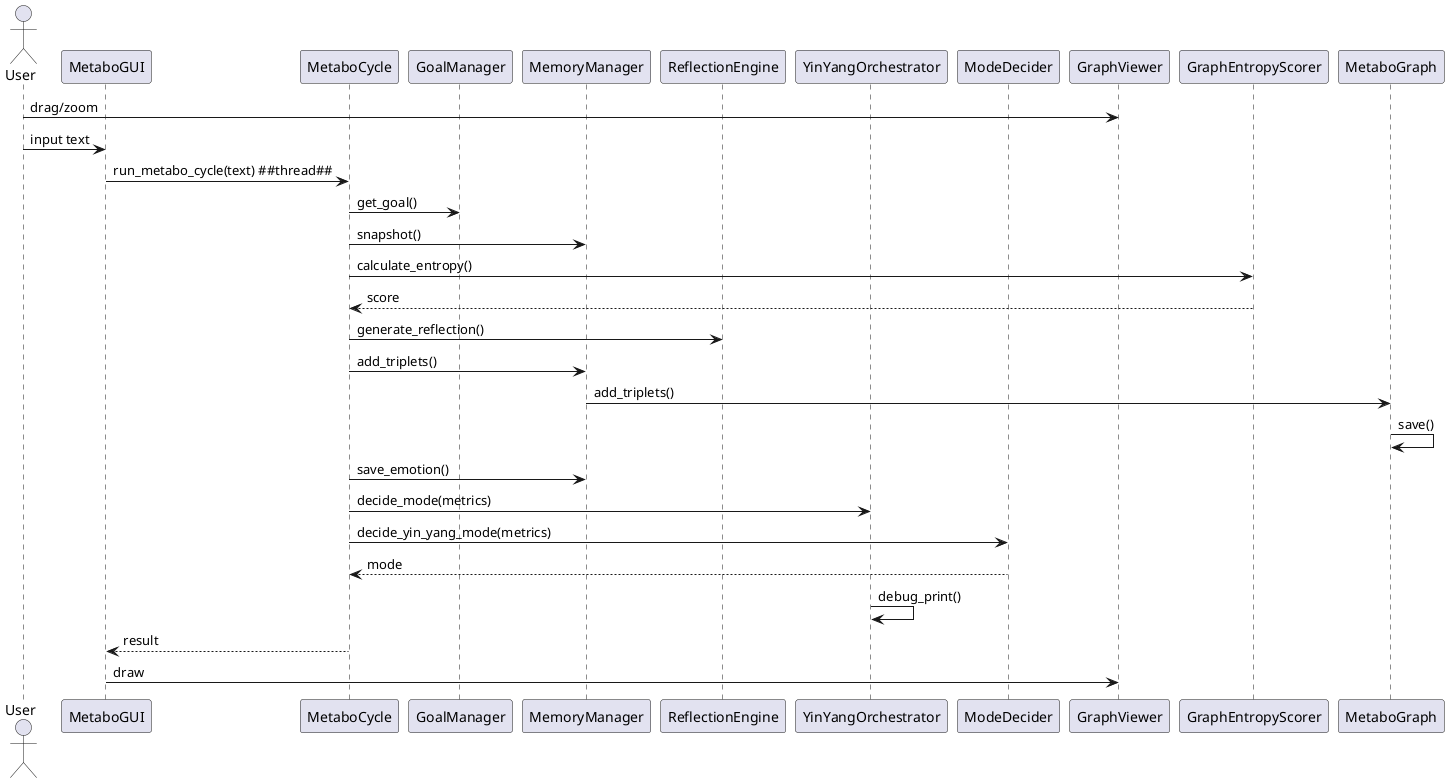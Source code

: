 @startuml
'/ updated after emotion-mode fix
actor User
participant MetaboGUI
participant MetaboCycle
participant GoalManager
participant MemoryManager
participant ReflectionEngine
participant YinYangOrchestrator
participant ModeDecider
participant GraphViewer
participant GraphEntropyScorer
User -> GraphViewer: drag/zoom
User -> MetaboGUI: input text
MetaboGUI -> MetaboCycle: run_metabo_cycle(text) ##thread##
MetaboCycle -> GoalManager: get_goal()
MetaboCycle -> MemoryManager: snapshot()
MetaboCycle -> GraphEntropyScorer: calculate_entropy()
GraphEntropyScorer --> MetaboCycle: score
MetaboCycle -> ReflectionEngine: generate_reflection()
MetaboCycle -> MemoryManager: add_triplets()
MemoryManager -> MetaboGraph: add_triplets()
MetaboGraph -> MetaboGraph: save()
MetaboCycle -> MemoryManager: save_emotion()
MetaboCycle -> YinYangOrchestrator: decide_mode(metrics)
MetaboCycle -> ModeDecider: decide_yin_yang_mode(metrics)
ModeDecider --> MetaboCycle: mode
YinYangOrchestrator -> YinYangOrchestrator: debug_print()
MetaboCycle --> MetaboGUI: result
MetaboGUI -> GraphViewer: draw
@enduml
